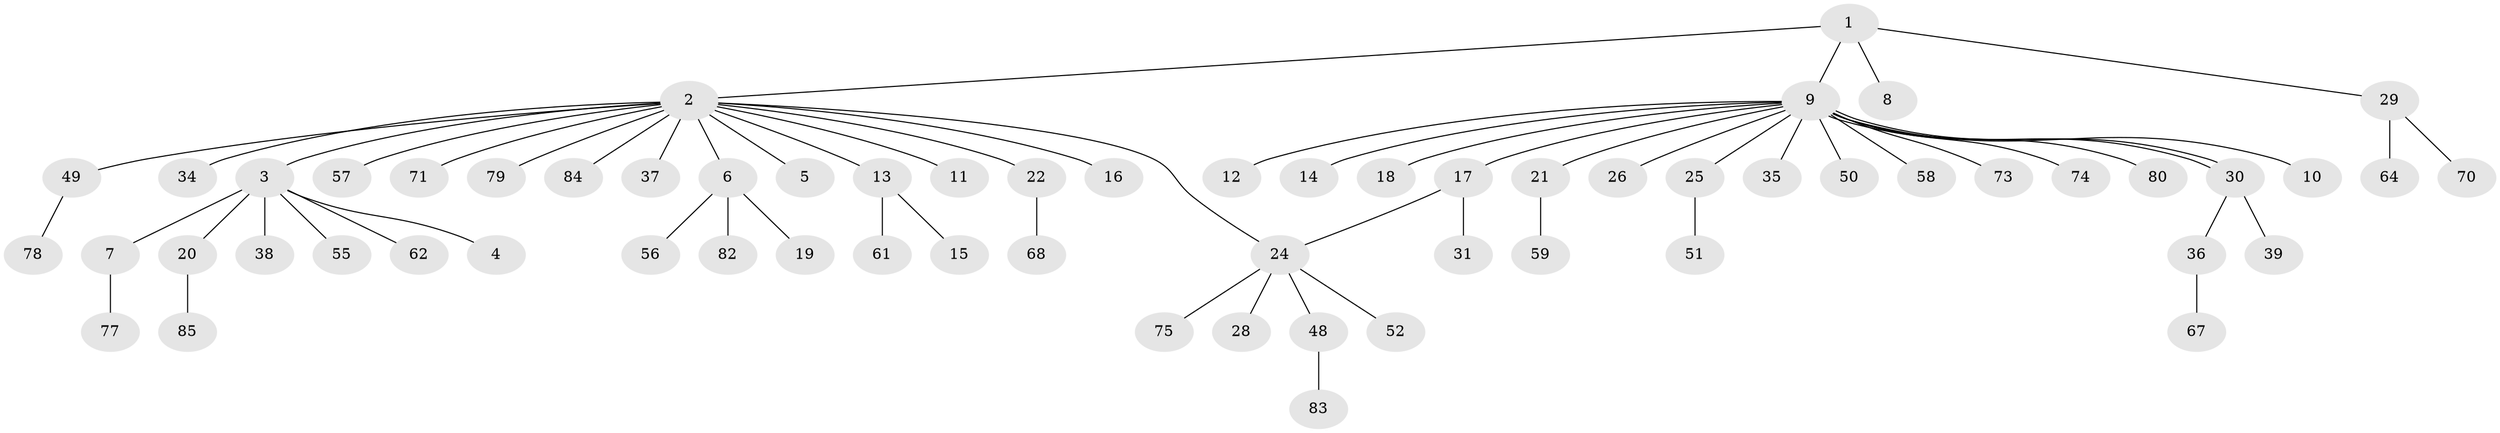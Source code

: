 // Generated by graph-tools (version 1.1) at 2025/23/03/03/25 07:23:48]
// undirected, 63 vertices, 64 edges
graph export_dot {
graph [start="1"]
  node [color=gray90,style=filled];
  1 [super="+46"];
  2 [super="+32"];
  3 [super="+65"];
  4;
  5 [super="+44"];
  6 [super="+43"];
  7 [super="+72"];
  8;
  9 [super="+47"];
  10;
  11 [super="+23"];
  12;
  13 [super="+41"];
  14 [super="+42"];
  15;
  16;
  17 [super="+54"];
  18;
  19;
  20;
  21 [super="+27"];
  22;
  24 [super="+33"];
  25 [super="+45"];
  26;
  28;
  29 [super="+40"];
  30 [super="+60"];
  31;
  34;
  35;
  36 [super="+53"];
  37 [super="+63"];
  38;
  39;
  48 [super="+76"];
  49;
  50;
  51 [super="+66"];
  52 [super="+69"];
  55;
  56;
  57;
  58 [super="+81"];
  59;
  61;
  62;
  64;
  67;
  68;
  70;
  71;
  73;
  74;
  75;
  77;
  78;
  79;
  80;
  82;
  83;
  84;
  85;
  1 -- 2;
  1 -- 8;
  1 -- 9;
  1 -- 29;
  2 -- 3;
  2 -- 5;
  2 -- 6;
  2 -- 11;
  2 -- 13;
  2 -- 16;
  2 -- 22;
  2 -- 34;
  2 -- 37;
  2 -- 49;
  2 -- 57;
  2 -- 71;
  2 -- 84;
  2 -- 79;
  2 -- 24;
  3 -- 4;
  3 -- 7;
  3 -- 20;
  3 -- 38;
  3 -- 55;
  3 -- 62;
  6 -- 19;
  6 -- 56;
  6 -- 82;
  7 -- 77;
  9 -- 10;
  9 -- 12;
  9 -- 14;
  9 -- 17;
  9 -- 18;
  9 -- 21;
  9 -- 25;
  9 -- 26;
  9 -- 30;
  9 -- 30;
  9 -- 35;
  9 -- 50;
  9 -- 58;
  9 -- 73;
  9 -- 74;
  9 -- 80;
  13 -- 15;
  13 -- 61;
  17 -- 24;
  17 -- 31;
  20 -- 85;
  21 -- 59;
  22 -- 68;
  24 -- 28;
  24 -- 52;
  24 -- 75;
  24 -- 48;
  25 -- 51;
  29 -- 64;
  29 -- 70;
  30 -- 36;
  30 -- 39;
  36 -- 67;
  48 -- 83;
  49 -- 78;
}
